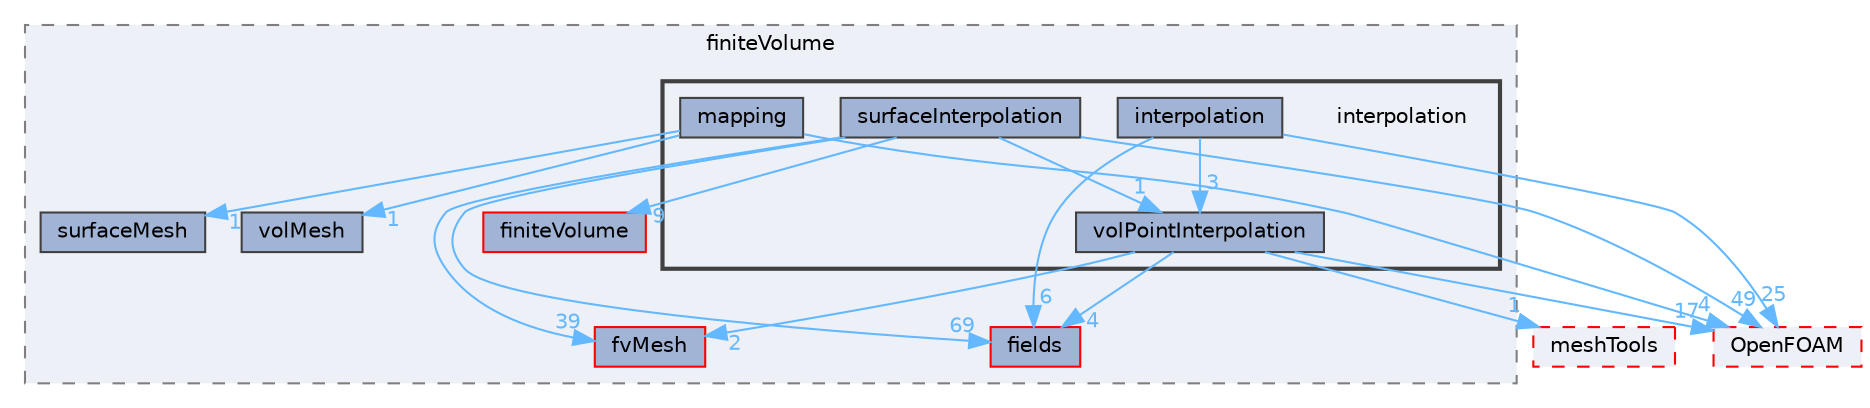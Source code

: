 digraph "src/finiteVolume/interpolation"
{
 // LATEX_PDF_SIZE
  bgcolor="transparent";
  edge [fontname=Helvetica,fontsize=10,labelfontname=Helvetica,labelfontsize=10];
  node [fontname=Helvetica,fontsize=10,shape=box,height=0.2,width=0.4];
  compound=true
  subgraph clusterdir_9bd15774b555cf7259a6fa18f99fe99b {
    graph [ bgcolor="#edf0f7", pencolor="grey50", label="finiteVolume", fontname=Helvetica,fontsize=10 style="filled,dashed", URL="dir_9bd15774b555cf7259a6fa18f99fe99b.html",tooltip=""]
  dir_1a4209badf8dc5d7c181708103efea60 [label="volMesh", fillcolor="#a2b4d6", color="grey25", style="filled", URL="dir_1a4209badf8dc5d7c181708103efea60.html",tooltip=""];
  dir_25ab4a83a983f7bb7a38b7f63bb141b7 [label="fields", fillcolor="#a2b4d6", color="red", style="filled", URL="dir_25ab4a83a983f7bb7a38b7f63bb141b7.html",tooltip=""];
  dir_2ea871e4defbdbd60808750cae643c63 [label="finiteVolume", fillcolor="#a2b4d6", color="red", style="filled", URL="dir_2ea871e4defbdbd60808750cae643c63.html",tooltip=""];
  dir_c382fa095c9c33d8673c0dd60aaef275 [label="fvMesh", fillcolor="#a2b4d6", color="red", style="filled", URL="dir_c382fa095c9c33d8673c0dd60aaef275.html",tooltip=""];
  dir_fdafd3b59310328ee40a940c9419d4db [label="surfaceMesh", fillcolor="#a2b4d6", color="grey25", style="filled", URL="dir_fdafd3b59310328ee40a940c9419d4db.html",tooltip=""];
  subgraph clusterdir_a586eb954e2e5e74ecf6fe95a2457777 {
    graph [ bgcolor="#edf0f7", pencolor="grey25", label="", fontname=Helvetica,fontsize=10 style="filled,bold", URL="dir_a586eb954e2e5e74ecf6fe95a2457777.html",tooltip=""]
    dir_a586eb954e2e5e74ecf6fe95a2457777 [shape=plaintext, label="interpolation"];
  dir_c993260712d995df6dda7964041544db [label="interpolation", fillcolor="#a2b4d6", color="grey25", style="filled", URL="dir_c993260712d995df6dda7964041544db.html",tooltip=""];
  dir_2ca874bc62d911776e3ddacf8682d732 [label="mapping", fillcolor="#a2b4d6", color="grey25", style="filled", URL="dir_2ca874bc62d911776e3ddacf8682d732.html",tooltip=""];
  dir_4df5f063103ed43a92094c50d9ef5fe1 [label="surfaceInterpolation", fillcolor="#a2b4d6", color="grey25", style="filled", URL="dir_4df5f063103ed43a92094c50d9ef5fe1.html",tooltip=""];
  dir_dd9fc39a8f9a2ae23f0e64eaf0f03929 [label="volPointInterpolation", fillcolor="#a2b4d6", color="grey25", style="filled", URL="dir_dd9fc39a8f9a2ae23f0e64eaf0f03929.html",tooltip=""];
  }
  }
  dir_c5473ff19b20e6ec4dfe5c310b3778a8 [label="OpenFOAM", fillcolor="#edf0f7", color="red", style="filled,dashed", URL="dir_c5473ff19b20e6ec4dfe5c310b3778a8.html",tooltip=""];
  dir_ae30ad0bef50cf391b24c614251bb9fd [label="meshTools", fillcolor="#edf0f7", color="red", style="filled,dashed", URL="dir_ae30ad0bef50cf391b24c614251bb9fd.html",tooltip=""];
  dir_c993260712d995df6dda7964041544db->dir_25ab4a83a983f7bb7a38b7f63bb141b7 [headlabel="6", labeldistance=1.5 headhref="dir_001924_001332.html" href="dir_001924_001332.html" color="steelblue1" fontcolor="steelblue1"];
  dir_c993260712d995df6dda7964041544db->dir_c5473ff19b20e6ec4dfe5c310b3778a8 [headlabel="25", labeldistance=1.5 headhref="dir_001924_002695.html" href="dir_001924_002695.html" color="steelblue1" fontcolor="steelblue1"];
  dir_c993260712d995df6dda7964041544db->dir_dd9fc39a8f9a2ae23f0e64eaf0f03929 [headlabel="3", labeldistance=1.5 headhref="dir_001924_004300.html" href="dir_001924_004300.html" color="steelblue1" fontcolor="steelblue1"];
  dir_2ca874bc62d911776e3ddacf8682d732->dir_1a4209badf8dc5d7c181708103efea60 [headlabel="1", labeldistance=1.5 headhref="dir_002316_004299.html" href="dir_002316_004299.html" color="steelblue1" fontcolor="steelblue1"];
  dir_2ca874bc62d911776e3ddacf8682d732->dir_c5473ff19b20e6ec4dfe5c310b3778a8 [headlabel="4", labeldistance=1.5 headhref="dir_002316_002695.html" href="dir_002316_002695.html" color="steelblue1" fontcolor="steelblue1"];
  dir_2ca874bc62d911776e3ddacf8682d732->dir_fdafd3b59310328ee40a940c9419d4db [headlabel="1", labeldistance=1.5 headhref="dir_002316_003854.html" href="dir_002316_003854.html" color="steelblue1" fontcolor="steelblue1"];
  dir_4df5f063103ed43a92094c50d9ef5fe1->dir_25ab4a83a983f7bb7a38b7f63bb141b7 [headlabel="69", labeldistance=1.5 headhref="dir_003846_001332.html" href="dir_003846_001332.html" color="steelblue1" fontcolor="steelblue1"];
  dir_4df5f063103ed43a92094c50d9ef5fe1->dir_2ea871e4defbdbd60808750cae643c63 [headlabel="9", labeldistance=1.5 headhref="dir_003846_001388.html" href="dir_003846_001388.html" color="steelblue1" fontcolor="steelblue1"];
  dir_4df5f063103ed43a92094c50d9ef5fe1->dir_c382fa095c9c33d8673c0dd60aaef275 [headlabel="39", labeldistance=1.5 headhref="dir_003846_001544.html" href="dir_003846_001544.html" color="steelblue1" fontcolor="steelblue1"];
  dir_4df5f063103ed43a92094c50d9ef5fe1->dir_c5473ff19b20e6ec4dfe5c310b3778a8 [headlabel="49", labeldistance=1.5 headhref="dir_003846_002695.html" href="dir_003846_002695.html" color="steelblue1" fontcolor="steelblue1"];
  dir_4df5f063103ed43a92094c50d9ef5fe1->dir_dd9fc39a8f9a2ae23f0e64eaf0f03929 [headlabel="1", labeldistance=1.5 headhref="dir_003846_004300.html" href="dir_003846_004300.html" color="steelblue1" fontcolor="steelblue1"];
  dir_dd9fc39a8f9a2ae23f0e64eaf0f03929->dir_25ab4a83a983f7bb7a38b7f63bb141b7 [headlabel="4", labeldistance=1.5 headhref="dir_004300_001332.html" href="dir_004300_001332.html" color="steelblue1" fontcolor="steelblue1"];
  dir_dd9fc39a8f9a2ae23f0e64eaf0f03929->dir_ae30ad0bef50cf391b24c614251bb9fd [headlabel="1", labeldistance=1.5 headhref="dir_004300_002382.html" href="dir_004300_002382.html" color="steelblue1" fontcolor="steelblue1"];
  dir_dd9fc39a8f9a2ae23f0e64eaf0f03929->dir_c382fa095c9c33d8673c0dd60aaef275 [headlabel="2", labeldistance=1.5 headhref="dir_004300_001544.html" href="dir_004300_001544.html" color="steelblue1" fontcolor="steelblue1"];
  dir_dd9fc39a8f9a2ae23f0e64eaf0f03929->dir_c5473ff19b20e6ec4dfe5c310b3778a8 [headlabel="17", labeldistance=1.5 headhref="dir_004300_002695.html" href="dir_004300_002695.html" color="steelblue1" fontcolor="steelblue1"];
}
